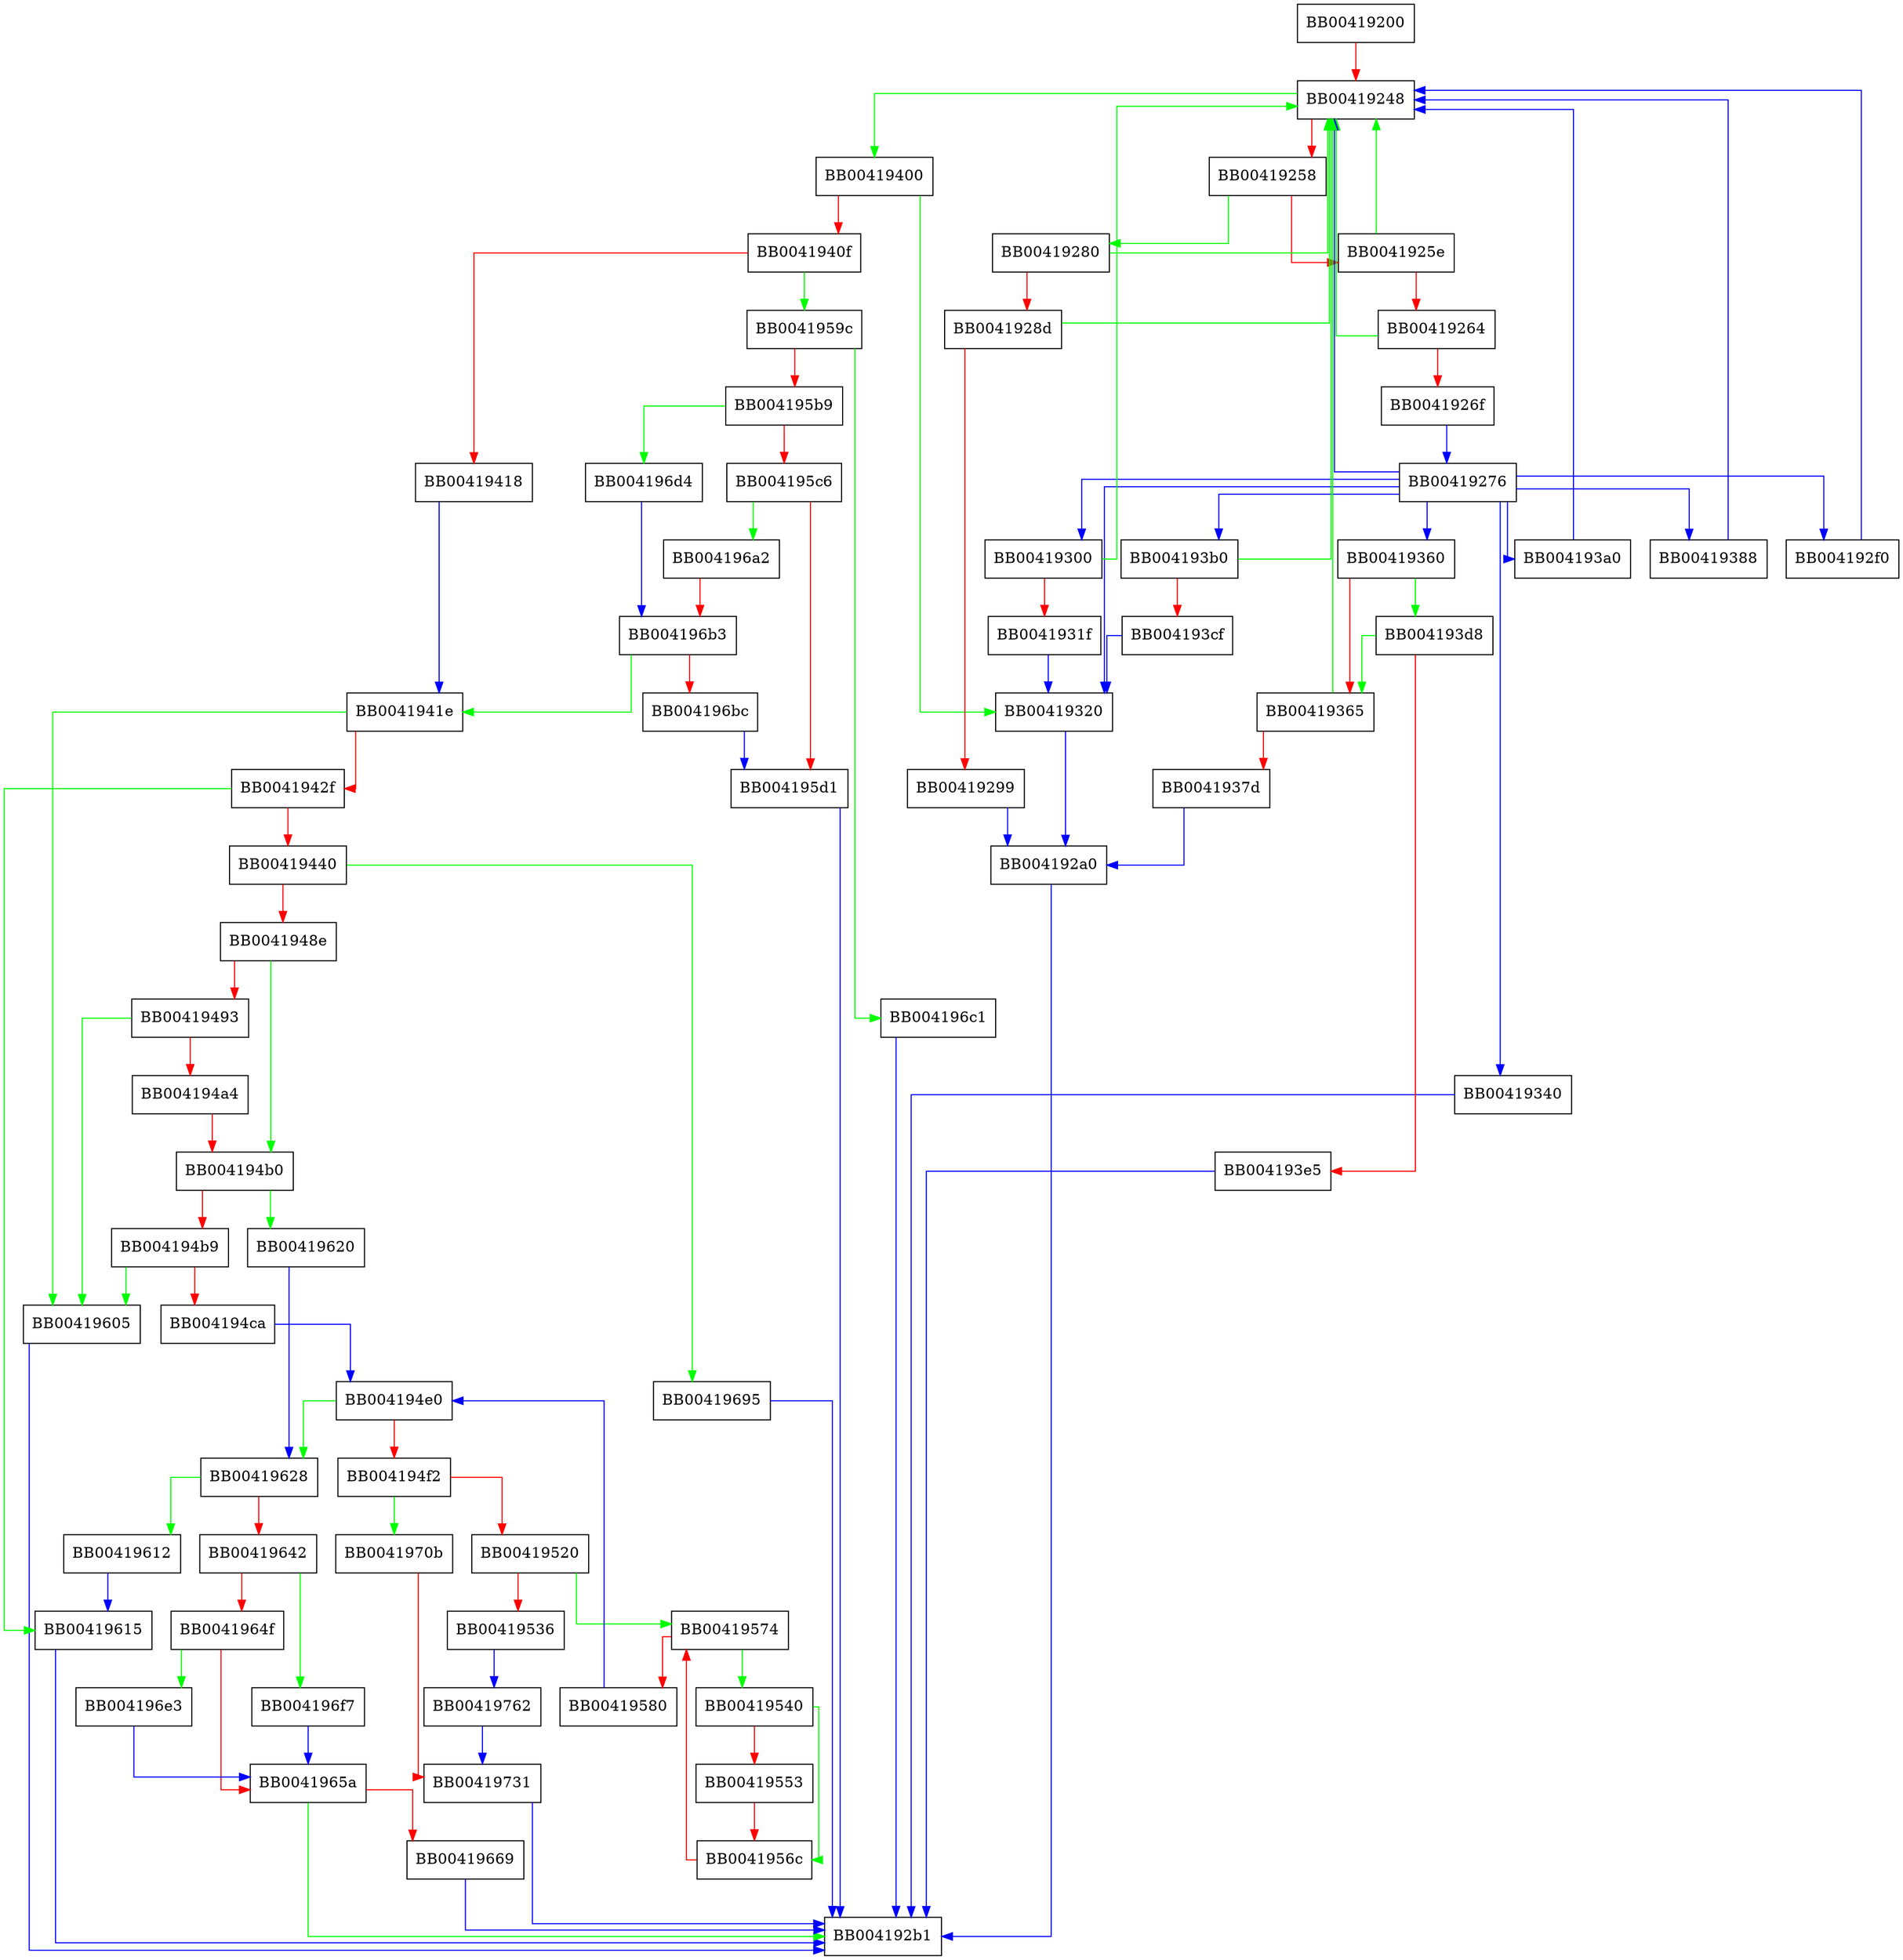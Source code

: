 digraph crl2pkcs7_main {
  node [shape="box"];
  graph [splines=ortho];
  BB00419200 -> BB00419248 [color="red"];
  BB00419248 -> BB00419400 [color="green"];
  BB00419248 -> BB00419258 [color="red"];
  BB00419258 -> BB00419280 [color="green"];
  BB00419258 -> BB0041925e [color="red"];
  BB0041925e -> BB00419248 [color="green"];
  BB0041925e -> BB00419264 [color="red"];
  BB00419264 -> BB00419248 [color="green"];
  BB00419264 -> BB0041926f [color="red"];
  BB0041926f -> BB00419276 [color="blue"];
  BB00419276 -> BB00419320 [color="blue"];
  BB00419276 -> BB00419248 [color="blue"];
  BB00419276 -> BB00419340 [color="blue"];
  BB00419276 -> BB00419300 [color="blue"];
  BB00419276 -> BB004193b0 [color="blue"];
  BB00419276 -> BB004193a0 [color="blue"];
  BB00419276 -> BB00419388 [color="blue"];
  BB00419276 -> BB004192f0 [color="blue"];
  BB00419276 -> BB00419360 [color="blue"];
  BB00419280 -> BB00419248 [color="green"];
  BB00419280 -> BB0041928d [color="red"];
  BB0041928d -> BB00419248 [color="green"];
  BB0041928d -> BB00419299 [color="red"];
  BB00419299 -> BB004192a0 [color="blue"];
  BB004192a0 -> BB004192b1 [color="blue"];
  BB004192f0 -> BB00419248 [color="blue"];
  BB00419300 -> BB00419248 [color="green"];
  BB00419300 -> BB0041931f [color="red"];
  BB0041931f -> BB00419320 [color="blue"];
  BB00419320 -> BB004192a0 [color="blue"];
  BB00419340 -> BB004192b1 [color="blue"];
  BB00419360 -> BB004193d8 [color="green"];
  BB00419360 -> BB00419365 [color="red"];
  BB00419365 -> BB00419248 [color="green"];
  BB00419365 -> BB0041937d [color="red"];
  BB0041937d -> BB004192a0 [color="blue"];
  BB00419388 -> BB00419248 [color="blue"];
  BB004193a0 -> BB00419248 [color="blue"];
  BB004193b0 -> BB00419248 [color="green"];
  BB004193b0 -> BB004193cf [color="red"];
  BB004193cf -> BB00419320 [color="blue"];
  BB004193d8 -> BB00419365 [color="green"];
  BB004193d8 -> BB004193e5 [color="red"];
  BB004193e5 -> BB004192b1 [color="blue"];
  BB00419400 -> BB00419320 [color="green"];
  BB00419400 -> BB0041940f [color="red"];
  BB0041940f -> BB0041959c [color="green"];
  BB0041940f -> BB00419418 [color="red"];
  BB00419418 -> BB0041941e [color="blue"];
  BB0041941e -> BB00419605 [color="green"];
  BB0041941e -> BB0041942f [color="red"];
  BB0041942f -> BB00419615 [color="green"];
  BB0041942f -> BB00419440 [color="red"];
  BB00419440 -> BB00419695 [color="green"];
  BB00419440 -> BB0041948e [color="red"];
  BB0041948e -> BB004194b0 [color="green"];
  BB0041948e -> BB00419493 [color="red"];
  BB00419493 -> BB00419605 [color="green"];
  BB00419493 -> BB004194a4 [color="red"];
  BB004194a4 -> BB004194b0 [color="red"];
  BB004194b0 -> BB00419620 [color="green"];
  BB004194b0 -> BB004194b9 [color="red"];
  BB004194b9 -> BB00419605 [color="green"];
  BB004194b9 -> BB004194ca [color="red"];
  BB004194ca -> BB004194e0 [color="blue"];
  BB004194e0 -> BB00419628 [color="green"];
  BB004194e0 -> BB004194f2 [color="red"];
  BB004194f2 -> BB0041970b [color="green"];
  BB004194f2 -> BB00419520 [color="red"];
  BB00419520 -> BB00419574 [color="green"];
  BB00419520 -> BB00419536 [color="red"];
  BB00419536 -> BB00419762 [color="blue"];
  BB00419540 -> BB0041956c [color="green"];
  BB00419540 -> BB00419553 [color="red"];
  BB00419553 -> BB0041956c [color="red"];
  BB0041956c -> BB00419574 [color="red"];
  BB00419574 -> BB00419540 [color="green"];
  BB00419574 -> BB00419580 [color="red"];
  BB00419580 -> BB004194e0 [color="blue"];
  BB0041959c -> BB004196c1 [color="green"];
  BB0041959c -> BB004195b9 [color="red"];
  BB004195b9 -> BB004196d4 [color="green"];
  BB004195b9 -> BB004195c6 [color="red"];
  BB004195c6 -> BB004196a2 [color="green"];
  BB004195c6 -> BB004195d1 [color="red"];
  BB004195d1 -> BB004192b1 [color="blue"];
  BB00419605 -> BB004192b1 [color="blue"];
  BB00419612 -> BB00419615 [color="blue"];
  BB00419615 -> BB004192b1 [color="blue"];
  BB00419620 -> BB00419628 [color="blue"];
  BB00419628 -> BB00419612 [color="green"];
  BB00419628 -> BB00419642 [color="red"];
  BB00419642 -> BB004196f7 [color="green"];
  BB00419642 -> BB0041964f [color="red"];
  BB0041964f -> BB004196e3 [color="green"];
  BB0041964f -> BB0041965a [color="red"];
  BB0041965a -> BB004192b1 [color="green"];
  BB0041965a -> BB00419669 [color="red"];
  BB00419669 -> BB004192b1 [color="blue"];
  BB00419695 -> BB004192b1 [color="blue"];
  BB004196a2 -> BB004196b3 [color="red"];
  BB004196b3 -> BB0041941e [color="green"];
  BB004196b3 -> BB004196bc [color="red"];
  BB004196bc -> BB004195d1 [color="blue"];
  BB004196c1 -> BB004192b1 [color="blue"];
  BB004196d4 -> BB004196b3 [color="blue"];
  BB004196e3 -> BB0041965a [color="blue"];
  BB004196f7 -> BB0041965a [color="blue"];
  BB0041970b -> BB00419731 [color="red"];
  BB00419731 -> BB004192b1 [color="blue"];
  BB00419762 -> BB00419731 [color="blue"];
}